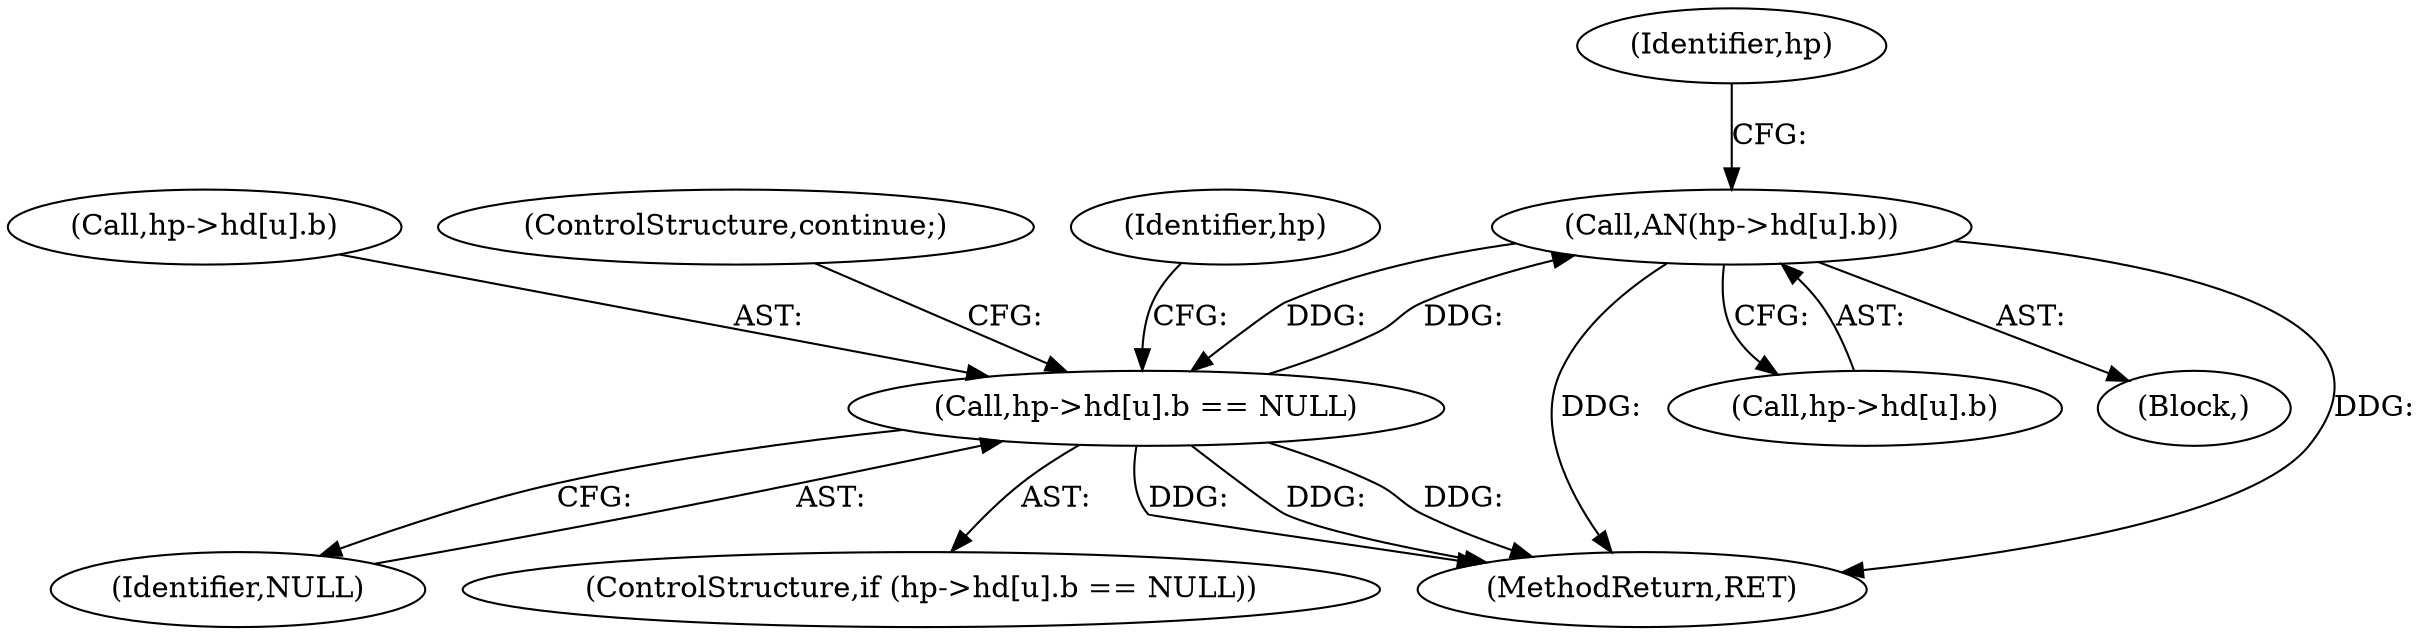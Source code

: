 digraph "0_Varnish-Cache_29870c8fe95e4e8a672f6f28c5fbe692bea09e9c@pointer" {
"1000136" [label="(Call,AN(hp->hd[u].b))"];
"1000126" [label="(Call,hp->hd[u].b == NULL)"];
"1000136" [label="(Call,AN(hp->hd[u].b))"];
"1000198" [label="(MethodReturn,RET)"];
"1000148" [label="(Identifier,hp)"];
"1000136" [label="(Call,AN(hp->hd[u].b))"];
"1000134" [label="(Identifier,NULL)"];
"1000125" [label="(ControlStructure,if (hp->hd[u].b == NULL))"];
"1000137" [label="(Call,hp->hd[u].b)"];
"1000126" [label="(Call,hp->hd[u].b == NULL)"];
"1000127" [label="(Call,hp->hd[u].b)"];
"1000124" [label="(Block,)"];
"1000135" [label="(ControlStructure,continue;)"];
"1000140" [label="(Identifier,hp)"];
"1000136" -> "1000124"  [label="AST: "];
"1000136" -> "1000137"  [label="CFG: "];
"1000137" -> "1000136"  [label="AST: "];
"1000148" -> "1000136"  [label="CFG: "];
"1000136" -> "1000198"  [label="DDG: "];
"1000136" -> "1000198"  [label="DDG: "];
"1000136" -> "1000126"  [label="DDG: "];
"1000126" -> "1000136"  [label="DDG: "];
"1000126" -> "1000125"  [label="AST: "];
"1000126" -> "1000134"  [label="CFG: "];
"1000127" -> "1000126"  [label="AST: "];
"1000134" -> "1000126"  [label="AST: "];
"1000135" -> "1000126"  [label="CFG: "];
"1000140" -> "1000126"  [label="CFG: "];
"1000126" -> "1000198"  [label="DDG: "];
"1000126" -> "1000198"  [label="DDG: "];
"1000126" -> "1000198"  [label="DDG: "];
}
